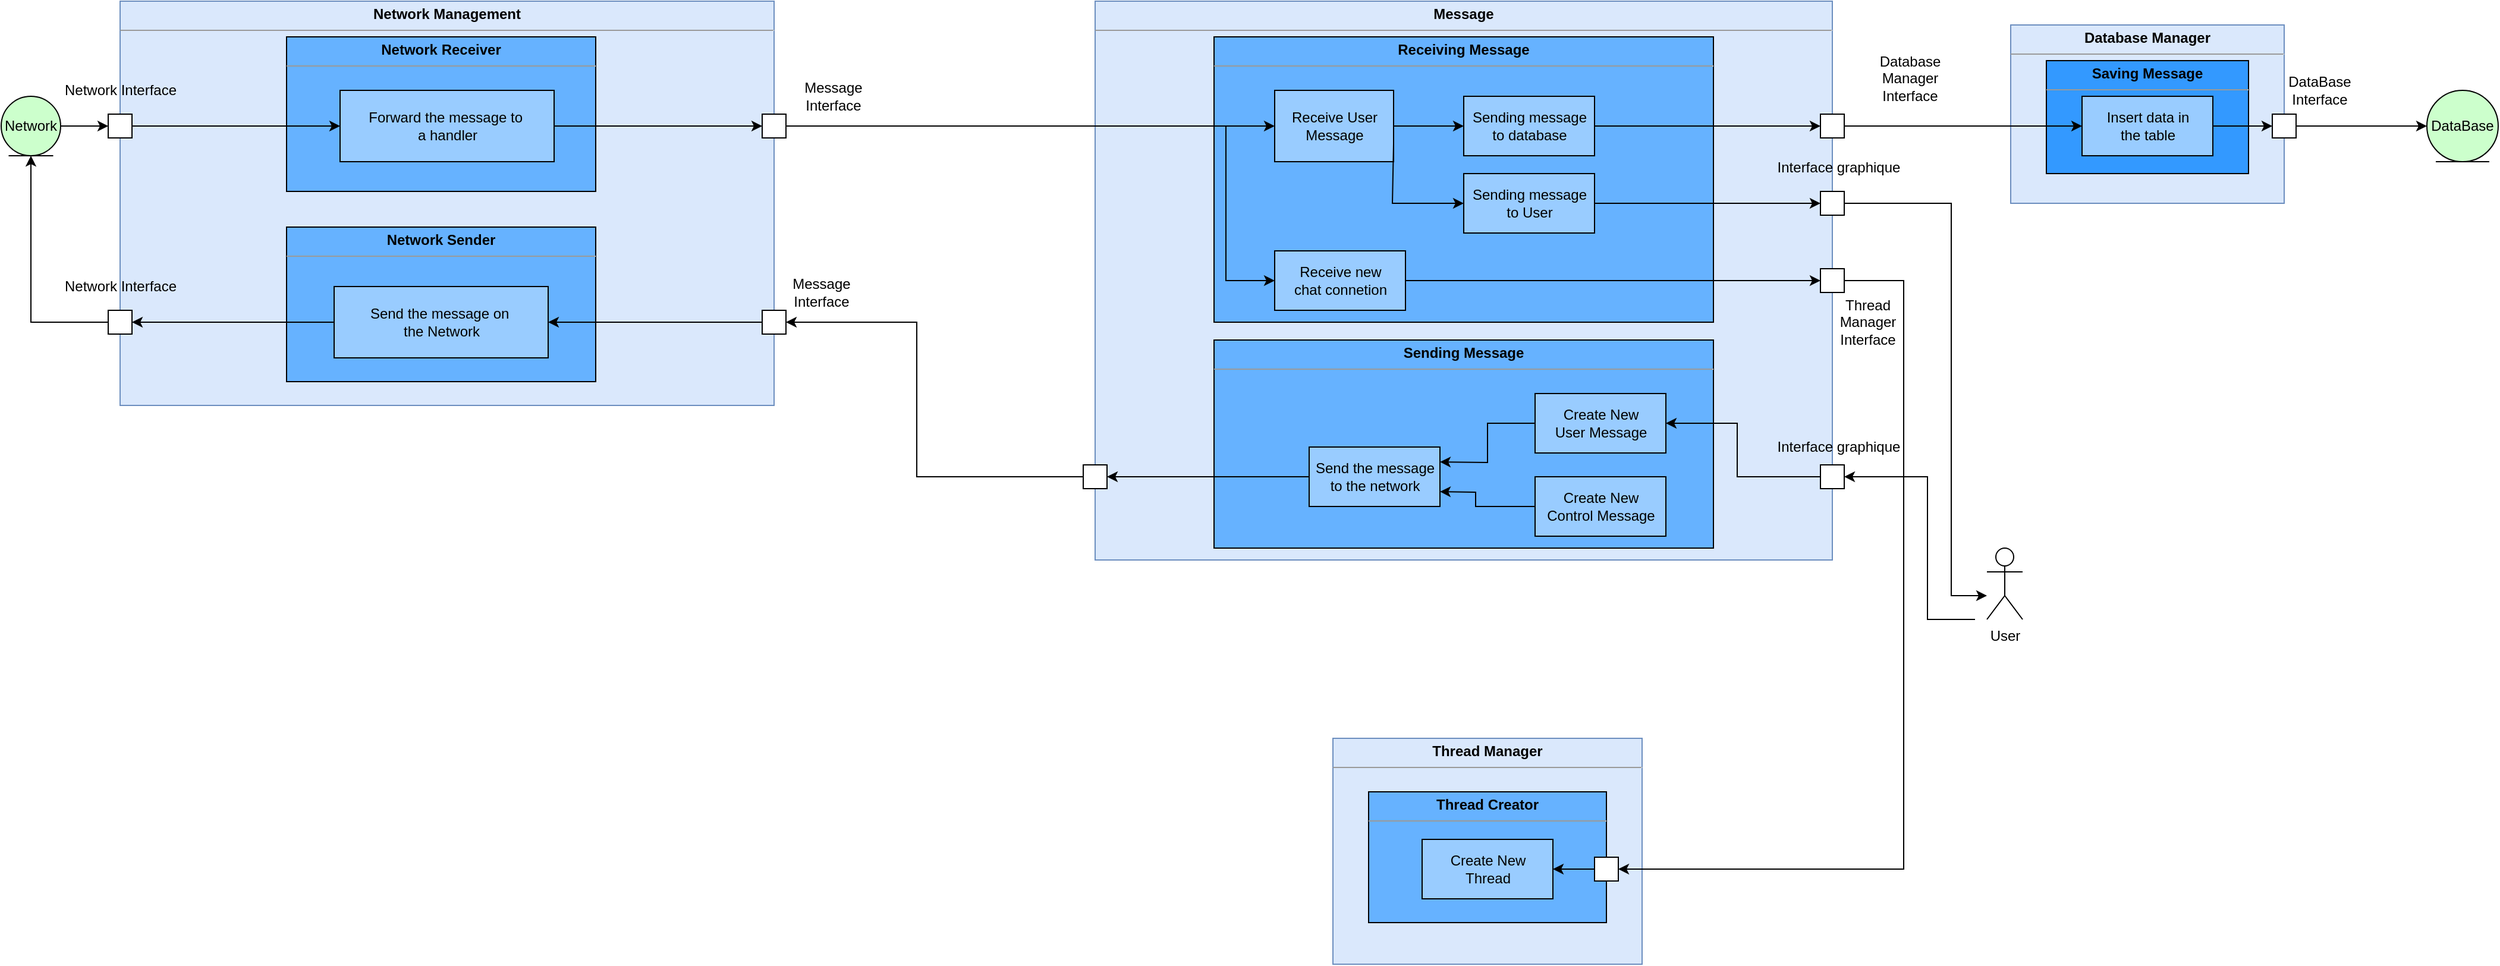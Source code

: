 <mxfile version="20.5.3" type="github">
  <diagram id="I6XM2j5greqEby50LAjm" name="Page-1">
    <mxGraphModel dx="1673" dy="867" grid="1" gridSize="10" guides="1" tooltips="1" connect="1" arrows="1" fold="1" page="1" pageScale="1" pageWidth="827" pageHeight="1169" math="0" shadow="0">
      <root>
        <mxCell id="0" />
        <mxCell id="1" parent="0" />
        <mxCell id="x5k6ogktIe7jjmOTtnob-1" value="&lt;p style=&quot;margin:0px;margin-top:4px;text-align:center;&quot;&gt;&lt;b&gt;Message&lt;/b&gt;&lt;/p&gt;&lt;hr size=&quot;1&quot;&gt;&lt;div style=&quot;height:2px;&quot;&gt;&lt;/div&gt;" style="verticalAlign=top;align=left;overflow=fill;fontSize=12;fontFamily=Helvetica;html=1;fillColor=#dae8fc;strokeColor=#6c8ebf;" parent="1" vertex="1">
          <mxGeometry x="990" y="110" width="620" height="470" as="geometry" />
        </mxCell>
        <mxCell id="1-j21piD-MwdcyqxMTBC-3" value="&lt;p style=&quot;margin:0px;margin-top:4px;text-align:center;&quot;&gt;&lt;b&gt;Network Management&lt;/b&gt;&lt;/p&gt;&lt;hr size=&quot;1&quot;&gt;&lt;div style=&quot;height:2px;&quot;&gt;&lt;/div&gt;" style="verticalAlign=top;align=left;overflow=fill;fontSize=12;fontFamily=Helvetica;html=1;fillColor=#dae8fc;strokeColor=#6c8ebf;" parent="1" vertex="1">
          <mxGeometry x="170" y="110" width="550" height="340" as="geometry" />
        </mxCell>
        <mxCell id="1-j21piD-MwdcyqxMTBC-4" value="" style="rounded=0;whiteSpace=wrap;html=1;" parent="1" vertex="1">
          <mxGeometry x="160" y="205" width="20" height="20" as="geometry" />
        </mxCell>
        <mxCell id="1-j21piD-MwdcyqxMTBC-5" value="Network" style="ellipse;shape=umlEntity;whiteSpace=wrap;html=1;fillColor=#CCFFCC;" parent="1" vertex="1">
          <mxGeometry x="70" y="190" width="50" height="50" as="geometry" />
        </mxCell>
        <mxCell id="1-j21piD-MwdcyqxMTBC-6" value="" style="endArrow=classic;html=1;rounded=0;exitX=1;exitY=0.5;exitDx=0;exitDy=0;entryX=0;entryY=0.5;entryDx=0;entryDy=0;" parent="1" source="1-j21piD-MwdcyqxMTBC-5" target="1-j21piD-MwdcyqxMTBC-4" edge="1">
          <mxGeometry width="50" height="50" relative="1" as="geometry">
            <mxPoint x="390" y="340" as="sourcePoint" />
            <mxPoint x="440" y="290" as="targetPoint" />
          </mxGeometry>
        </mxCell>
        <mxCell id="1-j21piD-MwdcyqxMTBC-7" value="Network Interface" style="text;html=1;align=center;verticalAlign=middle;resizable=0;points=[];autosize=1;strokeColor=none;fillColor=none;" parent="1" vertex="1">
          <mxGeometry x="110" y="170" width="120" height="30" as="geometry" />
        </mxCell>
        <mxCell id="1-j21piD-MwdcyqxMTBC-10" value="&lt;p style=&quot;margin:0px;margin-top:4px;text-align:center;&quot;&gt;&lt;b&gt;Network Receiver&lt;/b&gt;&lt;/p&gt;&lt;hr size=&quot;1&quot;&gt;&lt;div style=&quot;height:2px;&quot;&gt;&lt;/div&gt;" style="verticalAlign=top;align=left;overflow=fill;fontSize=12;fontFamily=Helvetica;html=1;fillColor=#66B2FF;" parent="1" vertex="1">
          <mxGeometry x="310" y="140" width="260" height="130" as="geometry" />
        </mxCell>
        <mxCell id="1-j21piD-MwdcyqxMTBC-12" value="Forward the message to&amp;nbsp;&lt;br&gt;a handler" style="html=1;fillColor=#99CCFF;" parent="1" vertex="1">
          <mxGeometry x="355" y="185" width="180" height="60" as="geometry" />
        </mxCell>
        <mxCell id="1-j21piD-MwdcyqxMTBC-15" value="" style="endArrow=classic;html=1;rounded=0;exitX=1;exitY=0.5;exitDx=0;exitDy=0;entryX=0;entryY=0.5;entryDx=0;entryDy=0;" parent="1" source="1-j21piD-MwdcyqxMTBC-4" target="1-j21piD-MwdcyqxMTBC-12" edge="1">
          <mxGeometry width="50" height="50" relative="1" as="geometry">
            <mxPoint x="320" y="215" as="sourcePoint" />
            <mxPoint x="440" y="280" as="targetPoint" />
          </mxGeometry>
        </mxCell>
        <mxCell id="1-j21piD-MwdcyqxMTBC-19" value="" style="whiteSpace=wrap;html=1;aspect=fixed;" parent="1" vertex="1">
          <mxGeometry x="710" y="205" width="20" height="20" as="geometry" />
        </mxCell>
        <mxCell id="1-j21piD-MwdcyqxMTBC-20" value="" style="endArrow=classic;html=1;rounded=0;entryX=0;entryY=0.5;entryDx=0;entryDy=0;exitX=1;exitY=0.5;exitDx=0;exitDy=0;" parent="1" source="1-j21piD-MwdcyqxMTBC-12" target="1-j21piD-MwdcyqxMTBC-19" edge="1">
          <mxGeometry width="50" height="50" relative="1" as="geometry">
            <mxPoint x="580" y="215" as="sourcePoint" />
            <mxPoint x="440" y="280" as="targetPoint" />
          </mxGeometry>
        </mxCell>
        <mxCell id="1-j21piD-MwdcyqxMTBC-21" value="Message Interface" style="text;html=1;strokeColor=none;fillColor=none;align=center;verticalAlign=middle;whiteSpace=wrap;rounded=0;" parent="1" vertex="1">
          <mxGeometry x="740" y="175" width="60" height="30" as="geometry" />
        </mxCell>
        <mxCell id="1-j21piD-MwdcyqxMTBC-24" value="&lt;p style=&quot;margin:0px;margin-top:4px;text-align:center;&quot;&gt;&lt;b&gt;Network Sender&lt;/b&gt;&lt;/p&gt;&lt;hr size=&quot;1&quot;&gt;&lt;div style=&quot;height:2px;&quot;&gt;&lt;/div&gt;" style="verticalAlign=top;align=left;overflow=fill;fontSize=12;fontFamily=Helvetica;html=1;fillColor=#66B2FF;" parent="1" vertex="1">
          <mxGeometry x="310" y="300" width="260" height="130" as="geometry" />
        </mxCell>
        <mxCell id="1-j21piD-MwdcyqxMTBC-27" value="" style="rounded=0;whiteSpace=wrap;html=1;" parent="1" vertex="1">
          <mxGeometry x="160" y="370" width="20" height="20" as="geometry" />
        </mxCell>
        <mxCell id="1-j21piD-MwdcyqxMTBC-28" value="Send the message on&amp;nbsp;&lt;br&gt;the Network" style="html=1;fillColor=#99CCFF;" parent="1" vertex="1">
          <mxGeometry x="350" y="350" width="180" height="60" as="geometry" />
        </mxCell>
        <mxCell id="1-j21piD-MwdcyqxMTBC-31" value="" style="whiteSpace=wrap;html=1;aspect=fixed;" parent="1" vertex="1">
          <mxGeometry x="710" y="370" width="20" height="20" as="geometry" />
        </mxCell>
        <mxCell id="1-j21piD-MwdcyqxMTBC-33" value="Network Interface" style="text;html=1;align=center;verticalAlign=middle;resizable=0;points=[];autosize=1;strokeColor=none;fillColor=none;" parent="1" vertex="1">
          <mxGeometry x="110" y="335" width="120" height="30" as="geometry" />
        </mxCell>
        <mxCell id="x5k6ogktIe7jjmOTtnob-2" value="&lt;p style=&quot;margin:0px;margin-top:4px;text-align:center;&quot;&gt;&lt;b&gt;Sending Message&lt;/b&gt;&lt;br&gt;&lt;/p&gt;&lt;hr size=&quot;1&quot;&gt;&lt;div style=&quot;height:2px;&quot;&gt;&lt;/div&gt;" style="verticalAlign=top;align=left;overflow=fill;fontSize=12;fontFamily=Helvetica;html=1;fillColor=#66B2FF;" parent="1" vertex="1">
          <mxGeometry x="1090" y="395" width="420" height="175" as="geometry" />
        </mxCell>
        <mxCell id="x5k6ogktIe7jjmOTtnob-3" value="" style="whiteSpace=wrap;html=1;aspect=fixed;" parent="1" vertex="1">
          <mxGeometry x="980" y="500" width="20" height="20" as="geometry" />
        </mxCell>
        <mxCell id="x5k6ogktIe7jjmOTtnob-4" value="&lt;p style=&quot;margin:0px;margin-top:4px;text-align:center;&quot;&gt;&lt;b&gt;Receiving Message&lt;/b&gt;&lt;br&gt;&lt;/p&gt;&lt;hr size=&quot;1&quot;&gt;&lt;div style=&quot;height:2px;&quot;&gt;&lt;/div&gt;" style="verticalAlign=top;align=left;overflow=fill;fontSize=12;fontFamily=Helvetica;html=1;fillColor=#66B2FF;" parent="1" vertex="1">
          <mxGeometry x="1090" y="140" width="420" height="240" as="geometry" />
        </mxCell>
        <mxCell id="x5k6ogktIe7jjmOTtnob-6" value="" style="whiteSpace=wrap;html=1;aspect=fixed;" parent="1" vertex="1">
          <mxGeometry x="1600" y="205" width="20" height="20" as="geometry" />
        </mxCell>
        <mxCell id="x5k6ogktIe7jjmOTtnob-8" value="&lt;p style=&quot;margin:0px;margin-top:4px;text-align:center;&quot;&gt;&lt;b&gt;Database Manager&lt;br&gt;&lt;/b&gt;&lt;/p&gt;&lt;hr size=&quot;1&quot;&gt;&lt;div style=&quot;height:2px;&quot;&gt;&lt;/div&gt;" style="verticalAlign=top;align=left;overflow=fill;fontSize=12;fontFamily=Helvetica;html=1;fillColor=#dae8fc;strokeColor=#6c8ebf;" parent="1" vertex="1">
          <mxGeometry x="1760" y="130" width="230" height="150" as="geometry" />
        </mxCell>
        <mxCell id="H-hbhCYi5M6MQTkAYYM1-2" value="&lt;p style=&quot;margin:0px;margin-top:4px;text-align:center;&quot;&gt;&lt;b&gt;Saving Message&lt;/b&gt;&lt;/p&gt;&lt;hr size=&quot;1&quot;&gt;&lt;div style=&quot;height:2px;&quot;&gt;&lt;/div&gt;" style="verticalAlign=top;align=left;overflow=fill;fontSize=12;fontFamily=Helvetica;html=1;fillColor=#3399FF;" vertex="1" parent="1">
          <mxGeometry x="1790" y="160" width="170" height="95" as="geometry" />
        </mxCell>
        <mxCell id="H-hbhCYi5M6MQTkAYYM1-3" value="" style="endArrow=classic;html=1;rounded=0;entryX=0;entryY=0.5;entryDx=0;entryDy=0;exitX=1;exitY=0.5;exitDx=0;exitDy=0;" edge="1" parent="1" source="x5k6ogktIe7jjmOTtnob-6" target="H-hbhCYi5M6MQTkAYYM1-78">
          <mxGeometry width="50" height="50" relative="1" as="geometry">
            <mxPoint x="1590" y="230" as="sourcePoint" />
            <mxPoint x="1750" y="215" as="targetPoint" />
          </mxGeometry>
        </mxCell>
        <mxCell id="H-hbhCYi5M6MQTkAYYM1-5" value="User" style="shape=umlActor;verticalLabelPosition=bottom;verticalAlign=top;html=1;" vertex="1" parent="1">
          <mxGeometry x="1740" y="570" width="30" height="60" as="geometry" />
        </mxCell>
        <mxCell id="H-hbhCYi5M6MQTkAYYM1-6" value="" style="endArrow=classic;html=1;rounded=0;exitX=1;exitY=0.5;exitDx=0;exitDy=0;startArrow=none;" edge="1" parent="1" source="H-hbhCYi5M6MQTkAYYM1-7">
          <mxGeometry width="50" height="50" relative="1" as="geometry">
            <mxPoint x="1271" y="245" as="sourcePoint" />
            <mxPoint x="1740" y="610" as="targetPoint" />
            <Array as="points">
              <mxPoint x="1710" y="280" />
              <mxPoint x="1710" y="610" />
            </Array>
          </mxGeometry>
        </mxCell>
        <mxCell id="H-hbhCYi5M6MQTkAYYM1-9" value="Interface graphique" style="text;html=1;align=center;verticalAlign=middle;resizable=0;points=[];autosize=1;strokeColor=none;fillColor=none;" vertex="1" parent="1">
          <mxGeometry x="1550" y="235" width="130" height="30" as="geometry" />
        </mxCell>
        <mxCell id="H-hbhCYi5M6MQTkAYYM1-10" value="" style="whiteSpace=wrap;html=1;aspect=fixed;" vertex="1" parent="1">
          <mxGeometry x="1600" y="335" width="20" height="20" as="geometry" />
        </mxCell>
        <mxCell id="H-hbhCYi5M6MQTkAYYM1-7" value="" style="whiteSpace=wrap;html=1;aspect=fixed;" vertex="1" parent="1">
          <mxGeometry x="1600" y="270" width="20" height="20" as="geometry" />
        </mxCell>
        <mxCell id="H-hbhCYi5M6MQTkAYYM1-13" value="" style="whiteSpace=wrap;html=1;aspect=fixed;" vertex="1" parent="1">
          <mxGeometry x="1600" y="500" width="20" height="20" as="geometry" />
        </mxCell>
        <mxCell id="H-hbhCYi5M6MQTkAYYM1-15" value="&lt;p style=&quot;margin:0px;margin-top:4px;text-align:center;&quot;&gt;&lt;b&gt;Thread Manager&lt;/b&gt;&lt;/p&gt;&lt;hr size=&quot;1&quot;&gt;&lt;div style=&quot;height:2px;&quot;&gt;&lt;/div&gt;" style="verticalAlign=top;align=left;overflow=fill;fontSize=12;fontFamily=Helvetica;html=1;fillColor=#dae8fc;strokeColor=#6c8ebf;" vertex="1" parent="1">
          <mxGeometry x="1190" y="730" width="260" height="190" as="geometry" />
        </mxCell>
        <mxCell id="H-hbhCYi5M6MQTkAYYM1-19" value="&lt;div&gt;Receive User &lt;br&gt;&lt;/div&gt;&lt;div&gt;Message&lt;/div&gt;" style="html=1;fillColor=#99CCFF;" vertex="1" parent="1">
          <mxGeometry x="1141" y="185" width="100" height="60" as="geometry" />
        </mxCell>
        <mxCell id="H-hbhCYi5M6MQTkAYYM1-21" value="&lt;div&gt;Sending message&lt;/div&gt;&lt;div&gt;to database&lt;br&gt;&lt;/div&gt;" style="html=1;fillColor=#99CCFF;" vertex="1" parent="1">
          <mxGeometry x="1300" y="190" width="110" height="50" as="geometry" />
        </mxCell>
        <mxCell id="H-hbhCYi5M6MQTkAYYM1-22" value="" style="endArrow=classic;html=1;rounded=0;exitX=1;exitY=0.5;exitDx=0;exitDy=0;entryX=0;entryY=0.5;entryDx=0;entryDy=0;" edge="1" parent="1" source="H-hbhCYi5M6MQTkAYYM1-19" target="H-hbhCYi5M6MQTkAYYM1-21">
          <mxGeometry width="50" height="50" relative="1" as="geometry">
            <mxPoint x="1220" y="440" as="sourcePoint" />
            <mxPoint x="1270" y="390" as="targetPoint" />
          </mxGeometry>
        </mxCell>
        <mxCell id="H-hbhCYi5M6MQTkAYYM1-23" value="&lt;div&gt;Sending message&lt;/div&gt;&lt;div&gt;to User&lt;br&gt;&lt;/div&gt;" style="html=1;fillColor=#99CCFF;" vertex="1" parent="1">
          <mxGeometry x="1300" y="255" width="110" height="50" as="geometry" />
        </mxCell>
        <mxCell id="H-hbhCYi5M6MQTkAYYM1-24" value="" style="endArrow=classic;html=1;rounded=0;exitX=1;exitY=0.75;exitDx=0;exitDy=0;entryX=0;entryY=0.5;entryDx=0;entryDy=0;" edge="1" parent="1" source="H-hbhCYi5M6MQTkAYYM1-19" target="H-hbhCYi5M6MQTkAYYM1-23">
          <mxGeometry width="50" height="50" relative="1" as="geometry">
            <mxPoint x="1220" y="440" as="sourcePoint" />
            <mxPoint x="1270" y="390" as="targetPoint" />
            <Array as="points">
              <mxPoint x="1240" y="280" />
            </Array>
          </mxGeometry>
        </mxCell>
        <mxCell id="H-hbhCYi5M6MQTkAYYM1-25" value="" style="endArrow=classic;html=1;rounded=0;exitX=1;exitY=0.5;exitDx=0;exitDy=0;entryX=0;entryY=0.5;entryDx=0;entryDy=0;" edge="1" parent="1" source="H-hbhCYi5M6MQTkAYYM1-21" target="x5k6ogktIe7jjmOTtnob-6">
          <mxGeometry width="50" height="50" relative="1" as="geometry">
            <mxPoint x="1220" y="440" as="sourcePoint" />
            <mxPoint x="1270" y="390" as="targetPoint" />
          </mxGeometry>
        </mxCell>
        <mxCell id="H-hbhCYi5M6MQTkAYYM1-26" value="&lt;div&gt;Database&lt;/div&gt;&lt;div&gt;Manager&lt;/div&gt;&lt;div&gt;Interface&lt;br&gt;&lt;/div&gt;" style="text;html=1;align=center;verticalAlign=middle;resizable=0;points=[];autosize=1;strokeColor=none;fillColor=none;" vertex="1" parent="1">
          <mxGeometry x="1640" y="145" width="70" height="60" as="geometry" />
        </mxCell>
        <mxCell id="H-hbhCYi5M6MQTkAYYM1-33" value="" style="endArrow=classic;html=1;rounded=0;exitX=1;exitY=0.5;exitDx=0;exitDy=0;entryX=0;entryY=0.5;entryDx=0;entryDy=0;" edge="1" parent="1" source="H-hbhCYi5M6MQTkAYYM1-23" target="H-hbhCYi5M6MQTkAYYM1-7">
          <mxGeometry width="50" height="50" relative="1" as="geometry">
            <mxPoint x="1220" y="500" as="sourcePoint" />
            <mxPoint x="1270" y="450" as="targetPoint" />
          </mxGeometry>
        </mxCell>
        <mxCell id="H-hbhCYi5M6MQTkAYYM1-36" value="&lt;div&gt;Receive new&lt;/div&gt;&lt;div&gt;chat connetion&lt;br&gt;&lt;/div&gt;" style="html=1;fillColor=#99CCFF;" vertex="1" parent="1">
          <mxGeometry x="1141" y="320" width="110" height="50" as="geometry" />
        </mxCell>
        <mxCell id="H-hbhCYi5M6MQTkAYYM1-40" value="" style="endArrow=classic;html=1;rounded=0;exitX=1;exitY=0.5;exitDx=0;exitDy=0;entryX=0;entryY=0.5;entryDx=0;entryDy=0;" edge="1" parent="1" target="H-hbhCYi5M6MQTkAYYM1-36">
          <mxGeometry width="50" height="50" relative="1" as="geometry">
            <mxPoint x="1100" y="215" as="sourcePoint" />
            <mxPoint x="1120" y="480" as="targetPoint" />
            <Array as="points">
              <mxPoint x="1100" y="345" />
            </Array>
          </mxGeometry>
        </mxCell>
        <mxCell id="H-hbhCYi5M6MQTkAYYM1-43" value="&lt;p style=&quot;margin:0px;margin-top:4px;text-align:center;&quot;&gt;&lt;b&gt;Thread Creator&lt;/b&gt;&lt;br&gt;&lt;/p&gt;&lt;hr size=&quot;1&quot;&gt;&lt;div style=&quot;height:2px;&quot;&gt;&lt;/div&gt;" style="verticalAlign=top;align=left;overflow=fill;fontSize=12;fontFamily=Helvetica;html=1;fillColor=#66B2FF;" vertex="1" parent="1">
          <mxGeometry x="1220" y="775" width="200" height="110" as="geometry" />
        </mxCell>
        <mxCell id="H-hbhCYi5M6MQTkAYYM1-18" value="&lt;div&gt;Create New &lt;br&gt;&lt;/div&gt;&lt;div&gt;Thread&lt;br&gt;&lt;/div&gt;" style="html=1;fillColor=#99CCFF;gradientColor=none;" vertex="1" parent="1">
          <mxGeometry x="1265" y="815" width="110" height="50" as="geometry" />
        </mxCell>
        <mxCell id="H-hbhCYi5M6MQTkAYYM1-52" value="" style="endArrow=classic;html=1;rounded=0;exitX=1;exitY=0.5;exitDx=0;exitDy=0;entryX=0;entryY=0.5;entryDx=0;entryDy=0;" edge="1" parent="1" source="H-hbhCYi5M6MQTkAYYM1-36" target="H-hbhCYi5M6MQTkAYYM1-10">
          <mxGeometry width="50" height="50" relative="1" as="geometry">
            <mxPoint x="1410" y="530" as="sourcePoint" />
            <mxPoint x="1460" y="480" as="targetPoint" />
          </mxGeometry>
        </mxCell>
        <mxCell id="H-hbhCYi5M6MQTkAYYM1-53" value="&lt;div&gt;Thread&lt;/div&gt;&lt;div&gt;Manager&lt;/div&gt;&lt;div&gt;Interface&lt;br&gt;&lt;/div&gt;" style="text;html=1;strokeColor=none;fillColor=none;align=center;verticalAlign=middle;whiteSpace=wrap;rounded=0;" vertex="1" parent="1">
          <mxGeometry x="1610" y="365" width="60" height="30" as="geometry" />
        </mxCell>
        <mxCell id="H-hbhCYi5M6MQTkAYYM1-59" value="" style="endArrow=classic;html=1;rounded=0;entryX=1;entryY=0.5;entryDx=0;entryDy=0;" edge="1" parent="1" target="H-hbhCYi5M6MQTkAYYM1-13">
          <mxGeometry width="50" height="50" relative="1" as="geometry">
            <mxPoint x="1730" y="630" as="sourcePoint" />
            <mxPoint x="1420" y="420" as="targetPoint" />
            <Array as="points">
              <mxPoint x="1690" y="630" />
              <mxPoint x="1690" y="510" />
            </Array>
          </mxGeometry>
        </mxCell>
        <mxCell id="H-hbhCYi5M6MQTkAYYM1-60" value="&lt;div&gt;Create New&lt;/div&gt;&lt;div&gt;User Message&lt;br&gt;&lt;/div&gt;" style="html=1;fillColor=#99CCFF;" vertex="1" parent="1">
          <mxGeometry x="1360" y="440" width="110" height="50" as="geometry" />
        </mxCell>
        <mxCell id="H-hbhCYi5M6MQTkAYYM1-61" value="&lt;div&gt;Create New&lt;/div&gt;&lt;div&gt;Control Message&lt;br&gt;&lt;/div&gt;" style="html=1;fillColor=#99CCFF;" vertex="1" parent="1">
          <mxGeometry x="1360" y="510" width="110" height="50" as="geometry" />
        </mxCell>
        <mxCell id="H-hbhCYi5M6MQTkAYYM1-63" value="&lt;div&gt;Send the message&lt;/div&gt;&lt;div&gt;to the network&lt;br&gt;&lt;/div&gt;" style="html=1;fillColor=#99CCFF;" vertex="1" parent="1">
          <mxGeometry x="1170" y="485" width="110" height="50" as="geometry" />
        </mxCell>
        <mxCell id="H-hbhCYi5M6MQTkAYYM1-64" value="" style="endArrow=classic;html=1;rounded=0;exitX=0;exitY=0.5;exitDx=0;exitDy=0;entryX=1;entryY=0.75;entryDx=0;entryDy=0;" edge="1" parent="1" source="H-hbhCYi5M6MQTkAYYM1-61" target="H-hbhCYi5M6MQTkAYYM1-63">
          <mxGeometry width="50" height="50" relative="1" as="geometry">
            <mxPoint x="1370" y="350" as="sourcePoint" />
            <mxPoint x="1420" y="300" as="targetPoint" />
            <Array as="points">
              <mxPoint x="1310" y="535" />
              <mxPoint x="1310" y="523" />
            </Array>
          </mxGeometry>
        </mxCell>
        <mxCell id="H-hbhCYi5M6MQTkAYYM1-66" value="" style="endArrow=classic;html=1;rounded=0;exitX=0;exitY=0.5;exitDx=0;exitDy=0;entryX=1;entryY=0.25;entryDx=0;entryDy=0;" edge="1" parent="1" source="H-hbhCYi5M6MQTkAYYM1-60" target="H-hbhCYi5M6MQTkAYYM1-63">
          <mxGeometry width="50" height="50" relative="1" as="geometry">
            <mxPoint x="1370" y="350" as="sourcePoint" />
            <mxPoint x="1420" y="300" as="targetPoint" />
            <Array as="points">
              <mxPoint x="1320" y="465" />
              <mxPoint x="1320" y="498" />
            </Array>
          </mxGeometry>
        </mxCell>
        <mxCell id="H-hbhCYi5M6MQTkAYYM1-67" value="" style="endArrow=classic;html=1;rounded=0;exitX=0;exitY=0.5;exitDx=0;exitDy=0;entryX=1;entryY=0.5;entryDx=0;entryDy=0;" edge="1" parent="1" source="H-hbhCYi5M6MQTkAYYM1-63" target="x5k6ogktIe7jjmOTtnob-3">
          <mxGeometry width="50" height="50" relative="1" as="geometry">
            <mxPoint x="1370" y="380" as="sourcePoint" />
            <mxPoint x="1420" y="330" as="targetPoint" />
          </mxGeometry>
        </mxCell>
        <mxCell id="H-hbhCYi5M6MQTkAYYM1-68" value="" style="endArrow=classic;html=1;rounded=0;exitX=0;exitY=0.5;exitDx=0;exitDy=0;entryX=1;entryY=0.5;entryDx=0;entryDy=0;" edge="1" parent="1" source="x5k6ogktIe7jjmOTtnob-3" target="1-j21piD-MwdcyqxMTBC-31">
          <mxGeometry width="50" height="50" relative="1" as="geometry">
            <mxPoint x="670" y="380" as="sourcePoint" />
            <mxPoint x="720" y="330" as="targetPoint" />
            <Array as="points">
              <mxPoint x="840" y="510" />
              <mxPoint x="840" y="380" />
            </Array>
          </mxGeometry>
        </mxCell>
        <mxCell id="H-hbhCYi5M6MQTkAYYM1-69" value="Message Interface" style="text;html=1;strokeColor=none;fillColor=none;align=center;verticalAlign=middle;whiteSpace=wrap;rounded=0;" vertex="1" parent="1">
          <mxGeometry x="730" y="340" width="60" height="30" as="geometry" />
        </mxCell>
        <mxCell id="H-hbhCYi5M6MQTkAYYM1-71" value="" style="endArrow=classic;html=1;rounded=0;exitX=0;exitY=0.5;exitDx=0;exitDy=0;entryX=1;entryY=0.5;entryDx=0;entryDy=0;" edge="1" parent="1" source="1-j21piD-MwdcyqxMTBC-31" target="1-j21piD-MwdcyqxMTBC-28">
          <mxGeometry width="50" height="50" relative="1" as="geometry">
            <mxPoint x="670" y="380" as="sourcePoint" />
            <mxPoint x="720" y="330" as="targetPoint" />
          </mxGeometry>
        </mxCell>
        <mxCell id="H-hbhCYi5M6MQTkAYYM1-72" value="" style="endArrow=classic;html=1;rounded=0;exitX=0;exitY=0.5;exitDx=0;exitDy=0;entryX=1;entryY=0.5;entryDx=0;entryDy=0;" edge="1" parent="1" source="1-j21piD-MwdcyqxMTBC-28" target="1-j21piD-MwdcyqxMTBC-27">
          <mxGeometry width="50" height="50" relative="1" as="geometry">
            <mxPoint x="670" y="380" as="sourcePoint" />
            <mxPoint x="720" y="330" as="targetPoint" />
          </mxGeometry>
        </mxCell>
        <mxCell id="H-hbhCYi5M6MQTkAYYM1-73" value="" style="endArrow=classic;html=1;rounded=0;exitX=0;exitY=0.5;exitDx=0;exitDy=0;entryX=0.5;entryY=1;entryDx=0;entryDy=0;" edge="1" parent="1" source="1-j21piD-MwdcyqxMTBC-27" target="1-j21piD-MwdcyqxMTBC-5">
          <mxGeometry width="50" height="50" relative="1" as="geometry">
            <mxPoint x="670" y="380" as="sourcePoint" />
            <mxPoint x="120" y="380" as="targetPoint" />
            <Array as="points">
              <mxPoint x="95" y="380" />
            </Array>
          </mxGeometry>
        </mxCell>
        <mxCell id="H-hbhCYi5M6MQTkAYYM1-75" value="Interface graphique" style="text;html=1;align=center;verticalAlign=middle;resizable=0;points=[];autosize=1;strokeColor=none;fillColor=none;" vertex="1" parent="1">
          <mxGeometry x="1550" y="470" width="130" height="30" as="geometry" />
        </mxCell>
        <mxCell id="H-hbhCYi5M6MQTkAYYM1-76" value="" style="endArrow=classic;html=1;rounded=0;exitX=0;exitY=0.5;exitDx=0;exitDy=0;entryX=1;entryY=0.5;entryDx=0;entryDy=0;" edge="1" parent="1" source="H-hbhCYi5M6MQTkAYYM1-13" target="H-hbhCYi5M6MQTkAYYM1-60">
          <mxGeometry width="50" height="50" relative="1" as="geometry">
            <mxPoint x="1220" y="440" as="sourcePoint" />
            <mxPoint x="1270" y="390" as="targetPoint" />
            <Array as="points">
              <mxPoint x="1530" y="510" />
              <mxPoint x="1530" y="465" />
            </Array>
          </mxGeometry>
        </mxCell>
        <mxCell id="H-hbhCYi5M6MQTkAYYM1-77" value="DataBase" style="ellipse;shape=umlEntity;whiteSpace=wrap;html=1;fillColor=#CCFFCC;" vertex="1" parent="1">
          <mxGeometry x="2110" y="185" width="60" height="60" as="geometry" />
        </mxCell>
        <mxCell id="H-hbhCYi5M6MQTkAYYM1-78" value="&lt;div&gt;Insert data in&lt;/div&gt;&lt;div&gt;the table&lt;br&gt;&lt;/div&gt;" style="html=1;fillColor=#99CCFF;" vertex="1" parent="1">
          <mxGeometry x="1820" y="190" width="110" height="50" as="geometry" />
        </mxCell>
        <mxCell id="H-hbhCYi5M6MQTkAYYM1-80" value="" style="endArrow=classic;html=1;rounded=0;exitX=1;exitY=0.5;exitDx=0;exitDy=0;entryX=0;entryY=0.5;entryDx=0;entryDy=0;" edge="1" parent="1" source="H-hbhCYi5M6MQTkAYYM1-78" target="H-hbhCYi5M6MQTkAYYM1-81">
          <mxGeometry width="50" height="50" relative="1" as="geometry">
            <mxPoint x="2080" y="440" as="sourcePoint" />
            <mxPoint x="2130" y="390" as="targetPoint" />
          </mxGeometry>
        </mxCell>
        <mxCell id="H-hbhCYi5M6MQTkAYYM1-81" value="" style="whiteSpace=wrap;html=1;aspect=fixed;" vertex="1" parent="1">
          <mxGeometry x="1980" y="205" width="20" height="20" as="geometry" />
        </mxCell>
        <mxCell id="H-hbhCYi5M6MQTkAYYM1-82" value="" style="endArrow=classic;html=1;rounded=0;exitX=1;exitY=0.5;exitDx=0;exitDy=0;entryX=0;entryY=0.5;entryDx=0;entryDy=0;" edge="1" parent="1" source="H-hbhCYi5M6MQTkAYYM1-81" target="H-hbhCYi5M6MQTkAYYM1-77">
          <mxGeometry width="50" height="50" relative="1" as="geometry">
            <mxPoint x="2080" y="440" as="sourcePoint" />
            <mxPoint x="2130" y="390" as="targetPoint" />
          </mxGeometry>
        </mxCell>
        <mxCell id="H-hbhCYi5M6MQTkAYYM1-83" value="DataBase Interface" style="text;html=1;strokeColor=none;fillColor=none;align=center;verticalAlign=middle;whiteSpace=wrap;rounded=0;" vertex="1" parent="1">
          <mxGeometry x="1990" y="170" width="60" height="30" as="geometry" />
        </mxCell>
        <mxCell id="H-hbhCYi5M6MQTkAYYM1-12" value="" style="endArrow=classic;html=1;rounded=0;exitX=1;exitY=0.5;exitDx=0;exitDy=0;entryX=1;entryY=0.5;entryDx=0;entryDy=0;" edge="1" parent="1" source="H-hbhCYi5M6MQTkAYYM1-10" target="H-hbhCYi5M6MQTkAYYM1-87">
          <mxGeometry width="50" height="50" relative="1" as="geometry">
            <mxPoint x="2000" y="610" as="sourcePoint" />
            <mxPoint x="1510" y="840" as="targetPoint" />
            <Array as="points">
              <mxPoint x="1670" y="345" />
              <mxPoint x="1670" y="840" />
            </Array>
          </mxGeometry>
        </mxCell>
        <mxCell id="H-hbhCYi5M6MQTkAYYM1-87" value="" style="whiteSpace=wrap;html=1;aspect=fixed;" vertex="1" parent="1">
          <mxGeometry x="1410" y="830" width="20" height="20" as="geometry" />
        </mxCell>
        <mxCell id="H-hbhCYi5M6MQTkAYYM1-88" value="" style="endArrow=classic;html=1;rounded=0;exitX=0;exitY=0.5;exitDx=0;exitDy=0;entryX=1;entryY=0.5;entryDx=0;entryDy=0;" edge="1" parent="1" source="H-hbhCYi5M6MQTkAYYM1-87" target="H-hbhCYi5M6MQTkAYYM1-18">
          <mxGeometry width="50" height="50" relative="1" as="geometry">
            <mxPoint x="1490" y="590" as="sourcePoint" />
            <mxPoint x="1540" y="540" as="targetPoint" />
          </mxGeometry>
        </mxCell>
        <mxCell id="1-j21piD-MwdcyqxMTBC-23" value="" style="endArrow=classic;html=1;rounded=0;exitX=1;exitY=0.5;exitDx=0;exitDy=0;entryX=0;entryY=0.5;entryDx=0;entryDy=0;" parent="1" source="1-j21piD-MwdcyqxMTBC-19" target="H-hbhCYi5M6MQTkAYYM1-19" edge="1">
          <mxGeometry width="50" height="50" relative="1" as="geometry">
            <mxPoint x="390" y="330" as="sourcePoint" />
            <mxPoint x="1080" y="215" as="targetPoint" />
          </mxGeometry>
        </mxCell>
      </root>
    </mxGraphModel>
  </diagram>
</mxfile>
